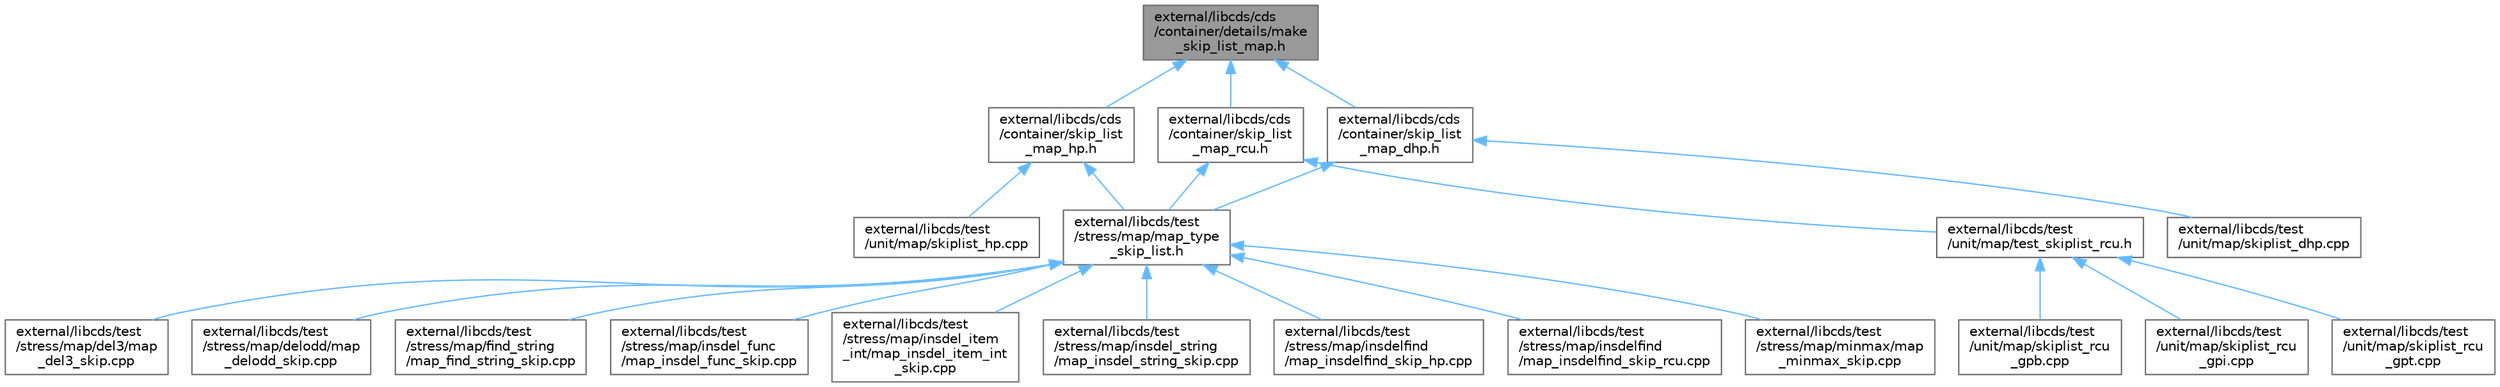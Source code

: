 digraph "external/libcds/cds/container/details/make_skip_list_map.h"
{
 // LATEX_PDF_SIZE
  bgcolor="transparent";
  edge [fontname=Helvetica,fontsize=10,labelfontname=Helvetica,labelfontsize=10];
  node [fontname=Helvetica,fontsize=10,shape=box,height=0.2,width=0.4];
  Node1 [id="Node000001",label="external/libcds/cds\l/container/details/make\l_skip_list_map.h",height=0.2,width=0.4,color="gray40", fillcolor="grey60", style="filled", fontcolor="black",tooltip=" "];
  Node1 -> Node2 [id="edge22_Node000001_Node000002",dir="back",color="steelblue1",style="solid",tooltip=" "];
  Node2 [id="Node000002",label="external/libcds/cds\l/container/skip_list\l_map_dhp.h",height=0.2,width=0.4,color="grey40", fillcolor="white", style="filled",URL="$skip__list__map__dhp_8h.html",tooltip=" "];
  Node2 -> Node3 [id="edge23_Node000002_Node000003",dir="back",color="steelblue1",style="solid",tooltip=" "];
  Node3 [id="Node000003",label="external/libcds/test\l/stress/map/map_type\l_skip_list.h",height=0.2,width=0.4,color="grey40", fillcolor="white", style="filled",URL="$map__type__skip__list_8h.html",tooltip=" "];
  Node3 -> Node4 [id="edge24_Node000003_Node000004",dir="back",color="steelblue1",style="solid",tooltip=" "];
  Node4 [id="Node000004",label="external/libcds/test\l/stress/map/del3/map\l_del3_skip.cpp",height=0.2,width=0.4,color="grey40", fillcolor="white", style="filled",URL="$map__del3__skip_8cpp.html",tooltip=" "];
  Node3 -> Node5 [id="edge25_Node000003_Node000005",dir="back",color="steelblue1",style="solid",tooltip=" "];
  Node5 [id="Node000005",label="external/libcds/test\l/stress/map/delodd/map\l_delodd_skip.cpp",height=0.2,width=0.4,color="grey40", fillcolor="white", style="filled",URL="$map__delodd__skip_8cpp.html",tooltip=" "];
  Node3 -> Node6 [id="edge26_Node000003_Node000006",dir="back",color="steelblue1",style="solid",tooltip=" "];
  Node6 [id="Node000006",label="external/libcds/test\l/stress/map/find_string\l/map_find_string_skip.cpp",height=0.2,width=0.4,color="grey40", fillcolor="white", style="filled",URL="$map__find__string__skip_8cpp.html",tooltip=" "];
  Node3 -> Node7 [id="edge27_Node000003_Node000007",dir="back",color="steelblue1",style="solid",tooltip=" "];
  Node7 [id="Node000007",label="external/libcds/test\l/stress/map/insdel_func\l/map_insdel_func_skip.cpp",height=0.2,width=0.4,color="grey40", fillcolor="white", style="filled",URL="$map__insdel__func__skip_8cpp.html",tooltip=" "];
  Node3 -> Node8 [id="edge28_Node000003_Node000008",dir="back",color="steelblue1",style="solid",tooltip=" "];
  Node8 [id="Node000008",label="external/libcds/test\l/stress/map/insdel_item\l_int/map_insdel_item_int\l_skip.cpp",height=0.2,width=0.4,color="grey40", fillcolor="white", style="filled",URL="$map__insdel__item__int__skip_8cpp.html",tooltip=" "];
  Node3 -> Node9 [id="edge29_Node000003_Node000009",dir="back",color="steelblue1",style="solid",tooltip=" "];
  Node9 [id="Node000009",label="external/libcds/test\l/stress/map/insdel_string\l/map_insdel_string_skip.cpp",height=0.2,width=0.4,color="grey40", fillcolor="white", style="filled",URL="$map__insdel__string__skip_8cpp.html",tooltip=" "];
  Node3 -> Node10 [id="edge30_Node000003_Node000010",dir="back",color="steelblue1",style="solid",tooltip=" "];
  Node10 [id="Node000010",label="external/libcds/test\l/stress/map/insdelfind\l/map_insdelfind_skip_hp.cpp",height=0.2,width=0.4,color="grey40", fillcolor="white", style="filled",URL="$map__insdelfind__skip__hp_8cpp.html",tooltip=" "];
  Node3 -> Node11 [id="edge31_Node000003_Node000011",dir="back",color="steelblue1",style="solid",tooltip=" "];
  Node11 [id="Node000011",label="external/libcds/test\l/stress/map/insdelfind\l/map_insdelfind_skip_rcu.cpp",height=0.2,width=0.4,color="grey40", fillcolor="white", style="filled",URL="$map__insdelfind__skip__rcu_8cpp.html",tooltip=" "];
  Node3 -> Node12 [id="edge32_Node000003_Node000012",dir="back",color="steelblue1",style="solid",tooltip=" "];
  Node12 [id="Node000012",label="external/libcds/test\l/stress/map/minmax/map\l_minmax_skip.cpp",height=0.2,width=0.4,color="grey40", fillcolor="white", style="filled",URL="$map__minmax__skip_8cpp.html",tooltip=" "];
  Node2 -> Node13 [id="edge33_Node000002_Node000013",dir="back",color="steelblue1",style="solid",tooltip=" "];
  Node13 [id="Node000013",label="external/libcds/test\l/unit/map/skiplist_dhp.cpp",height=0.2,width=0.4,color="grey40", fillcolor="white", style="filled",URL="$map_2skiplist__dhp_8cpp.html",tooltip=" "];
  Node1 -> Node14 [id="edge34_Node000001_Node000014",dir="back",color="steelblue1",style="solid",tooltip=" "];
  Node14 [id="Node000014",label="external/libcds/cds\l/container/skip_list\l_map_hp.h",height=0.2,width=0.4,color="grey40", fillcolor="white", style="filled",URL="$skip__list__map__hp_8h.html",tooltip=" "];
  Node14 -> Node3 [id="edge35_Node000014_Node000003",dir="back",color="steelblue1",style="solid",tooltip=" "];
  Node14 -> Node15 [id="edge36_Node000014_Node000015",dir="back",color="steelblue1",style="solid",tooltip=" "];
  Node15 [id="Node000015",label="external/libcds/test\l/unit/map/skiplist_hp.cpp",height=0.2,width=0.4,color="grey40", fillcolor="white", style="filled",URL="$map_2skiplist__hp_8cpp.html",tooltip=" "];
  Node1 -> Node16 [id="edge37_Node000001_Node000016",dir="back",color="steelblue1",style="solid",tooltip=" "];
  Node16 [id="Node000016",label="external/libcds/cds\l/container/skip_list\l_map_rcu.h",height=0.2,width=0.4,color="grey40", fillcolor="white", style="filled",URL="$skip__list__map__rcu_8h.html",tooltip=" "];
  Node16 -> Node3 [id="edge38_Node000016_Node000003",dir="back",color="steelblue1",style="solid",tooltip=" "];
  Node16 -> Node17 [id="edge39_Node000016_Node000017",dir="back",color="steelblue1",style="solid",tooltip=" "];
  Node17 [id="Node000017",label="external/libcds/test\l/unit/map/test_skiplist_rcu.h",height=0.2,width=0.4,color="grey40", fillcolor="white", style="filled",URL="$map_2test__skiplist__rcu_8h.html",tooltip=" "];
  Node17 -> Node18 [id="edge40_Node000017_Node000018",dir="back",color="steelblue1",style="solid",tooltip=" "];
  Node18 [id="Node000018",label="external/libcds/test\l/unit/map/skiplist_rcu\l_gpb.cpp",height=0.2,width=0.4,color="grey40", fillcolor="white", style="filled",URL="$map_2skiplist__rcu__gpb_8cpp.html",tooltip=" "];
  Node17 -> Node19 [id="edge41_Node000017_Node000019",dir="back",color="steelblue1",style="solid",tooltip=" "];
  Node19 [id="Node000019",label="external/libcds/test\l/unit/map/skiplist_rcu\l_gpi.cpp",height=0.2,width=0.4,color="grey40", fillcolor="white", style="filled",URL="$map_2skiplist__rcu__gpi_8cpp.html",tooltip=" "];
  Node17 -> Node20 [id="edge42_Node000017_Node000020",dir="back",color="steelblue1",style="solid",tooltip=" "];
  Node20 [id="Node000020",label="external/libcds/test\l/unit/map/skiplist_rcu\l_gpt.cpp",height=0.2,width=0.4,color="grey40", fillcolor="white", style="filled",URL="$map_2skiplist__rcu__gpt_8cpp.html",tooltip=" "];
}

